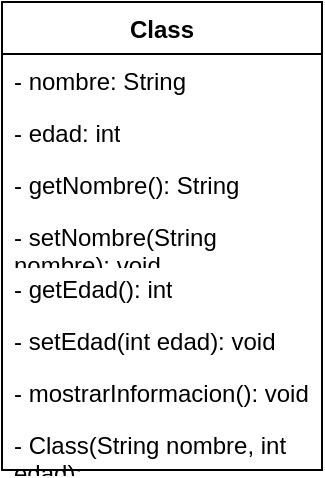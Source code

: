 <mxfile version="26.0.11">
  <diagram name="Página-1" id="6HZk3-a4uHULVAy49wI_">
    <mxGraphModel dx="547" dy="398" grid="1" gridSize="10" guides="1" tooltips="1" connect="1" arrows="1" fold="1" page="1" pageScale="1" pageWidth="827" pageHeight="1169" math="0" shadow="0">
      <root>
        <mxCell id="0" />
        <mxCell id="1" parent="0" />
        <mxCell id="3NX_bbtvHv0CCGVlVaT6-11" value="Class" style="swimlane;fontStyle=1;align=center;verticalAlign=top;childLayout=stackLayout;horizontal=1;startSize=26;horizontalStack=0;resizeParent=1;resizeParentMax=0;resizeLast=0;collapsible=1;marginBottom=0;whiteSpace=wrap;html=1;direction=east;" vertex="1" parent="1">
          <mxGeometry x="160" y="480" width="160" height="234" as="geometry" />
        </mxCell>
        <mxCell id="3NX_bbtvHv0CCGVlVaT6-12" value="- nombre: String" style="text;strokeColor=none;fillColor=none;align=left;verticalAlign=top;spacingLeft=4;spacingRight=4;overflow=hidden;rotatable=0;points=[[0,0.5],[1,0.5]];portConstraint=eastwest;whiteSpace=wrap;html=1;" vertex="1" parent="3NX_bbtvHv0CCGVlVaT6-11">
          <mxGeometry y="26" width="160" height="26" as="geometry" />
        </mxCell>
        <mxCell id="3NX_bbtvHv0CCGVlVaT6-13" value="- edad: int" style="text;strokeColor=none;fillColor=none;align=left;verticalAlign=top;spacingLeft=4;spacingRight=4;overflow=hidden;rotatable=0;points=[[0,0.5],[1,0.5]];portConstraint=eastwest;whiteSpace=wrap;html=1;" vertex="1" parent="3NX_bbtvHv0CCGVlVaT6-11">
          <mxGeometry y="52" width="160" height="26" as="geometry" />
        </mxCell>
        <mxCell id="3NX_bbtvHv0CCGVlVaT6-14" value="- getNombre(): String" style="text;strokeColor=none;fillColor=none;align=left;verticalAlign=top;spacingLeft=4;spacingRight=4;overflow=hidden;rotatable=0;points=[[0,0.5],[1,0.5]];portConstraint=eastwest;whiteSpace=wrap;html=1;" vertex="1" parent="3NX_bbtvHv0CCGVlVaT6-11">
          <mxGeometry y="78" width="160" height="26" as="geometry" />
        </mxCell>
        <mxCell id="3NX_bbtvHv0CCGVlVaT6-15" value="- setNombre(String nombre): void" style="text;strokeColor=none;fillColor=none;align=left;verticalAlign=top;spacingLeft=4;spacingRight=4;overflow=hidden;rotatable=0;points=[[0,0.5],[1,0.5]];portConstraint=eastwest;whiteSpace=wrap;html=1;" vertex="1" parent="3NX_bbtvHv0CCGVlVaT6-11">
          <mxGeometry y="104" width="160" height="26" as="geometry" />
        </mxCell>
        <mxCell id="3NX_bbtvHv0CCGVlVaT6-16" value="- getEdad(): int" style="text;strokeColor=none;fillColor=none;align=left;verticalAlign=top;spacingLeft=4;spacingRight=4;overflow=hidden;rotatable=0;points=[[0,0.5],[1,0.5]];portConstraint=eastwest;whiteSpace=wrap;html=1;" vertex="1" parent="3NX_bbtvHv0CCGVlVaT6-11">
          <mxGeometry y="130" width="160" height="26" as="geometry" />
        </mxCell>
        <mxCell id="3NX_bbtvHv0CCGVlVaT6-17" value="- setEdad(int edad): void" style="text;strokeColor=none;fillColor=none;align=left;verticalAlign=top;spacingLeft=4;spacingRight=4;overflow=hidden;rotatable=0;points=[[0,0.5],[1,0.5]];portConstraint=eastwest;whiteSpace=wrap;html=1;" vertex="1" parent="3NX_bbtvHv0CCGVlVaT6-11">
          <mxGeometry y="156" width="160" height="26" as="geometry" />
        </mxCell>
        <mxCell id="3NX_bbtvHv0CCGVlVaT6-18" value="- mostrarInformacion(): void" style="text;strokeColor=none;fillColor=none;align=left;verticalAlign=top;spacingLeft=4;spacingRight=4;overflow=hidden;rotatable=0;points=[[0,0.5],[1,0.5]];portConstraint=eastwest;whiteSpace=wrap;html=1;" vertex="1" parent="3NX_bbtvHv0CCGVlVaT6-11">
          <mxGeometry y="182" width="160" height="26" as="geometry" />
        </mxCell>
        <mxCell id="3NX_bbtvHv0CCGVlVaT6-19" value="- Class(String nombre, int edad): " style="text;strokeColor=none;fillColor=none;align=left;verticalAlign=top;spacingLeft=4;spacingRight=4;overflow=hidden;rotatable=0;points=[[0,0.5],[1,0.5]];portConstraint=eastwest;whiteSpace=wrap;html=1;" vertex="1" parent="3NX_bbtvHv0CCGVlVaT6-11">
          <mxGeometry y="208" width="160" height="26" as="geometry" />
        </mxCell>
      </root>
    </mxGraphModel>
  </diagram>
</mxfile>
